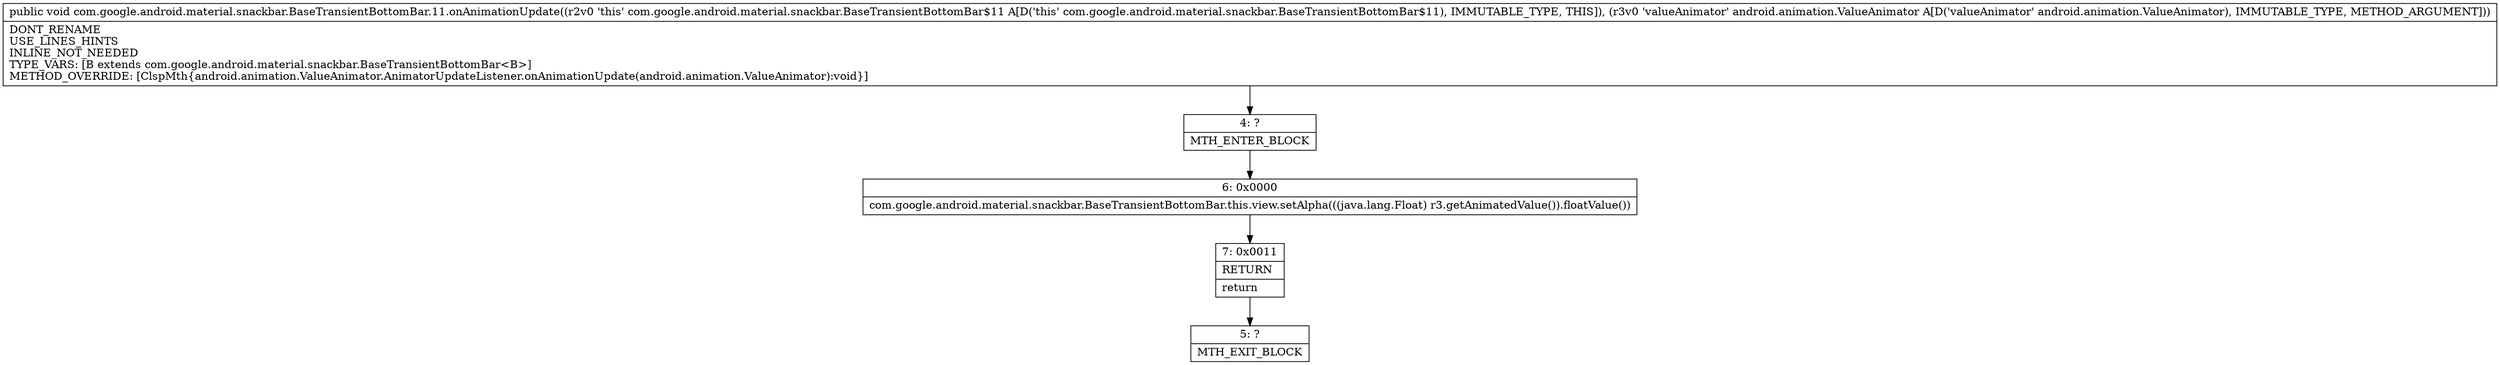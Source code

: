 digraph "CFG forcom.google.android.material.snackbar.BaseTransientBottomBar.11.onAnimationUpdate(Landroid\/animation\/ValueAnimator;)V" {
Node_4 [shape=record,label="{4\:\ ?|MTH_ENTER_BLOCK\l}"];
Node_6 [shape=record,label="{6\:\ 0x0000|com.google.android.material.snackbar.BaseTransientBottomBar.this.view.setAlpha(((java.lang.Float) r3.getAnimatedValue()).floatValue())\l}"];
Node_7 [shape=record,label="{7\:\ 0x0011|RETURN\l|return\l}"];
Node_5 [shape=record,label="{5\:\ ?|MTH_EXIT_BLOCK\l}"];
MethodNode[shape=record,label="{public void com.google.android.material.snackbar.BaseTransientBottomBar.11.onAnimationUpdate((r2v0 'this' com.google.android.material.snackbar.BaseTransientBottomBar$11 A[D('this' com.google.android.material.snackbar.BaseTransientBottomBar$11), IMMUTABLE_TYPE, THIS]), (r3v0 'valueAnimator' android.animation.ValueAnimator A[D('valueAnimator' android.animation.ValueAnimator), IMMUTABLE_TYPE, METHOD_ARGUMENT]))  | DONT_RENAME\lUSE_LINES_HINTS\lINLINE_NOT_NEEDED\lTYPE_VARS: [B extends com.google.android.material.snackbar.BaseTransientBottomBar\<B\>]\lMETHOD_OVERRIDE: [ClspMth\{android.animation.ValueAnimator.AnimatorUpdateListener.onAnimationUpdate(android.animation.ValueAnimator):void\}]\l}"];
MethodNode -> Node_4;Node_4 -> Node_6;
Node_6 -> Node_7;
Node_7 -> Node_5;
}

